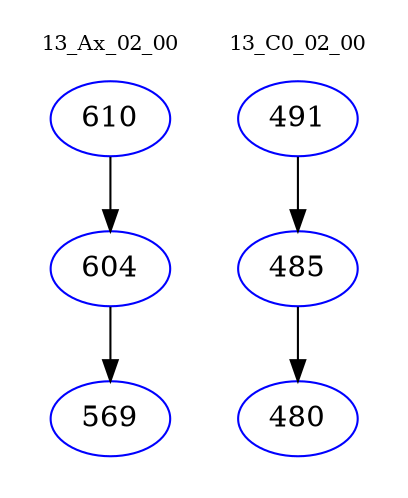 digraph{
subgraph cluster_0 {
color = white
label = "13_Ax_02_00";
fontsize=10;
T0_610 [label="610", color="blue"]
T0_610 -> T0_604 [color="black"]
T0_604 [label="604", color="blue"]
T0_604 -> T0_569 [color="black"]
T0_569 [label="569", color="blue"]
}
subgraph cluster_1 {
color = white
label = "13_C0_02_00";
fontsize=10;
T1_491 [label="491", color="blue"]
T1_491 -> T1_485 [color="black"]
T1_485 [label="485", color="blue"]
T1_485 -> T1_480 [color="black"]
T1_480 [label="480", color="blue"]
}
}
